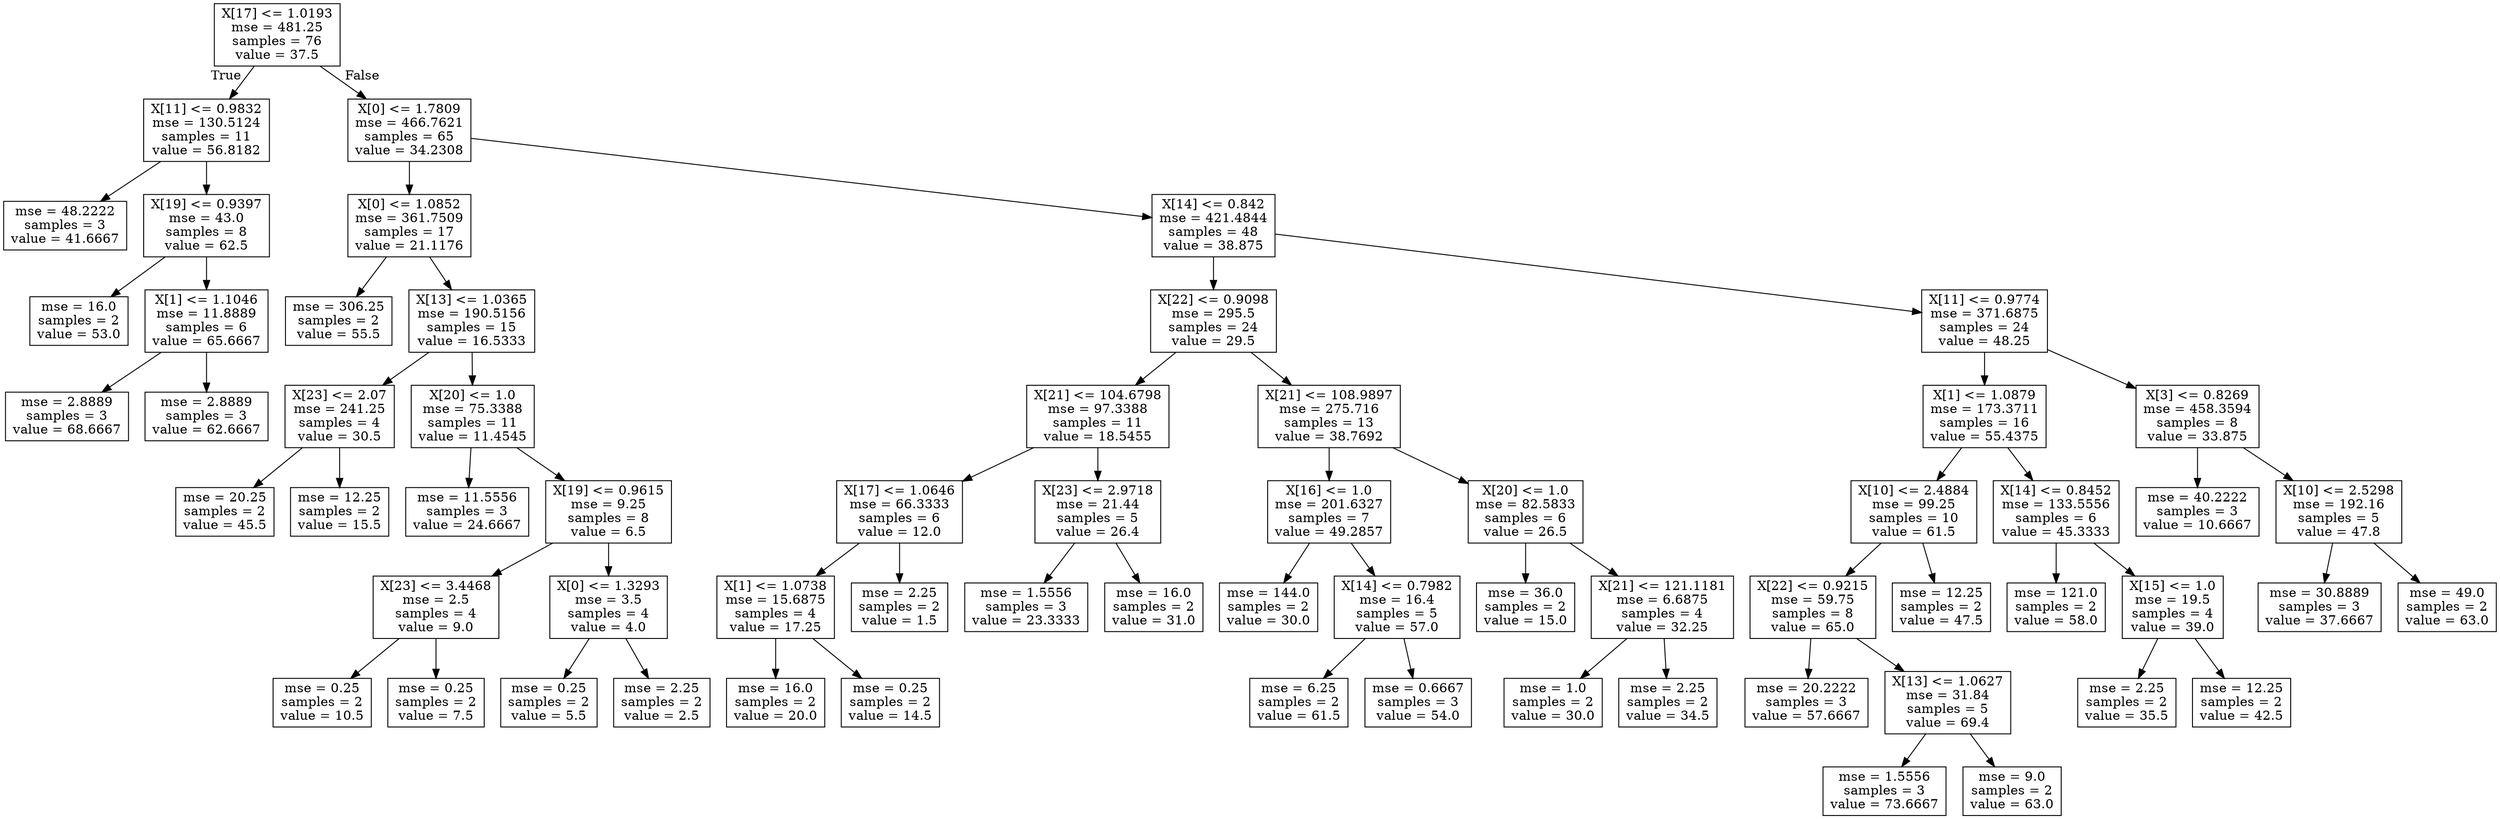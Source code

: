 digraph Tree {
node [shape=box] ;
0 [label="X[17] <= 1.0193\nmse = 481.25\nsamples = 76\nvalue = 37.5"] ;
1 [label="X[11] <= 0.9832\nmse = 130.5124\nsamples = 11\nvalue = 56.8182"] ;
0 -> 1 [labeldistance=2.5, labelangle=45, headlabel="True"] ;
2 [label="mse = 48.2222\nsamples = 3\nvalue = 41.6667"] ;
1 -> 2 ;
3 [label="X[19] <= 0.9397\nmse = 43.0\nsamples = 8\nvalue = 62.5"] ;
1 -> 3 ;
4 [label="mse = 16.0\nsamples = 2\nvalue = 53.0"] ;
3 -> 4 ;
5 [label="X[1] <= 1.1046\nmse = 11.8889\nsamples = 6\nvalue = 65.6667"] ;
3 -> 5 ;
6 [label="mse = 2.8889\nsamples = 3\nvalue = 68.6667"] ;
5 -> 6 ;
7 [label="mse = 2.8889\nsamples = 3\nvalue = 62.6667"] ;
5 -> 7 ;
8 [label="X[0] <= 1.7809\nmse = 466.7621\nsamples = 65\nvalue = 34.2308"] ;
0 -> 8 [labeldistance=2.5, labelangle=-45, headlabel="False"] ;
9 [label="X[0] <= 1.0852\nmse = 361.7509\nsamples = 17\nvalue = 21.1176"] ;
8 -> 9 ;
10 [label="mse = 306.25\nsamples = 2\nvalue = 55.5"] ;
9 -> 10 ;
11 [label="X[13] <= 1.0365\nmse = 190.5156\nsamples = 15\nvalue = 16.5333"] ;
9 -> 11 ;
12 [label="X[23] <= 2.07\nmse = 241.25\nsamples = 4\nvalue = 30.5"] ;
11 -> 12 ;
13 [label="mse = 20.25\nsamples = 2\nvalue = 45.5"] ;
12 -> 13 ;
14 [label="mse = 12.25\nsamples = 2\nvalue = 15.5"] ;
12 -> 14 ;
15 [label="X[20] <= 1.0\nmse = 75.3388\nsamples = 11\nvalue = 11.4545"] ;
11 -> 15 ;
16 [label="mse = 11.5556\nsamples = 3\nvalue = 24.6667"] ;
15 -> 16 ;
17 [label="X[19] <= 0.9615\nmse = 9.25\nsamples = 8\nvalue = 6.5"] ;
15 -> 17 ;
18 [label="X[23] <= 3.4468\nmse = 2.5\nsamples = 4\nvalue = 9.0"] ;
17 -> 18 ;
19 [label="mse = 0.25\nsamples = 2\nvalue = 10.5"] ;
18 -> 19 ;
20 [label="mse = 0.25\nsamples = 2\nvalue = 7.5"] ;
18 -> 20 ;
21 [label="X[0] <= 1.3293\nmse = 3.5\nsamples = 4\nvalue = 4.0"] ;
17 -> 21 ;
22 [label="mse = 0.25\nsamples = 2\nvalue = 5.5"] ;
21 -> 22 ;
23 [label="mse = 2.25\nsamples = 2\nvalue = 2.5"] ;
21 -> 23 ;
24 [label="X[14] <= 0.842\nmse = 421.4844\nsamples = 48\nvalue = 38.875"] ;
8 -> 24 ;
25 [label="X[22] <= 0.9098\nmse = 295.5\nsamples = 24\nvalue = 29.5"] ;
24 -> 25 ;
26 [label="X[21] <= 104.6798\nmse = 97.3388\nsamples = 11\nvalue = 18.5455"] ;
25 -> 26 ;
27 [label="X[17] <= 1.0646\nmse = 66.3333\nsamples = 6\nvalue = 12.0"] ;
26 -> 27 ;
28 [label="X[1] <= 1.0738\nmse = 15.6875\nsamples = 4\nvalue = 17.25"] ;
27 -> 28 ;
29 [label="mse = 16.0\nsamples = 2\nvalue = 20.0"] ;
28 -> 29 ;
30 [label="mse = 0.25\nsamples = 2\nvalue = 14.5"] ;
28 -> 30 ;
31 [label="mse = 2.25\nsamples = 2\nvalue = 1.5"] ;
27 -> 31 ;
32 [label="X[23] <= 2.9718\nmse = 21.44\nsamples = 5\nvalue = 26.4"] ;
26 -> 32 ;
33 [label="mse = 1.5556\nsamples = 3\nvalue = 23.3333"] ;
32 -> 33 ;
34 [label="mse = 16.0\nsamples = 2\nvalue = 31.0"] ;
32 -> 34 ;
35 [label="X[21] <= 108.9897\nmse = 275.716\nsamples = 13\nvalue = 38.7692"] ;
25 -> 35 ;
36 [label="X[16] <= 1.0\nmse = 201.6327\nsamples = 7\nvalue = 49.2857"] ;
35 -> 36 ;
37 [label="mse = 144.0\nsamples = 2\nvalue = 30.0"] ;
36 -> 37 ;
38 [label="X[14] <= 0.7982\nmse = 16.4\nsamples = 5\nvalue = 57.0"] ;
36 -> 38 ;
39 [label="mse = 6.25\nsamples = 2\nvalue = 61.5"] ;
38 -> 39 ;
40 [label="mse = 0.6667\nsamples = 3\nvalue = 54.0"] ;
38 -> 40 ;
41 [label="X[20] <= 1.0\nmse = 82.5833\nsamples = 6\nvalue = 26.5"] ;
35 -> 41 ;
42 [label="mse = 36.0\nsamples = 2\nvalue = 15.0"] ;
41 -> 42 ;
43 [label="X[21] <= 121.1181\nmse = 6.6875\nsamples = 4\nvalue = 32.25"] ;
41 -> 43 ;
44 [label="mse = 1.0\nsamples = 2\nvalue = 30.0"] ;
43 -> 44 ;
45 [label="mse = 2.25\nsamples = 2\nvalue = 34.5"] ;
43 -> 45 ;
46 [label="X[11] <= 0.9774\nmse = 371.6875\nsamples = 24\nvalue = 48.25"] ;
24 -> 46 ;
47 [label="X[1] <= 1.0879\nmse = 173.3711\nsamples = 16\nvalue = 55.4375"] ;
46 -> 47 ;
48 [label="X[10] <= 2.4884\nmse = 99.25\nsamples = 10\nvalue = 61.5"] ;
47 -> 48 ;
49 [label="X[22] <= 0.9215\nmse = 59.75\nsamples = 8\nvalue = 65.0"] ;
48 -> 49 ;
50 [label="mse = 20.2222\nsamples = 3\nvalue = 57.6667"] ;
49 -> 50 ;
51 [label="X[13] <= 1.0627\nmse = 31.84\nsamples = 5\nvalue = 69.4"] ;
49 -> 51 ;
52 [label="mse = 1.5556\nsamples = 3\nvalue = 73.6667"] ;
51 -> 52 ;
53 [label="mse = 9.0\nsamples = 2\nvalue = 63.0"] ;
51 -> 53 ;
54 [label="mse = 12.25\nsamples = 2\nvalue = 47.5"] ;
48 -> 54 ;
55 [label="X[14] <= 0.8452\nmse = 133.5556\nsamples = 6\nvalue = 45.3333"] ;
47 -> 55 ;
56 [label="mse = 121.0\nsamples = 2\nvalue = 58.0"] ;
55 -> 56 ;
57 [label="X[15] <= 1.0\nmse = 19.5\nsamples = 4\nvalue = 39.0"] ;
55 -> 57 ;
58 [label="mse = 2.25\nsamples = 2\nvalue = 35.5"] ;
57 -> 58 ;
59 [label="mse = 12.25\nsamples = 2\nvalue = 42.5"] ;
57 -> 59 ;
60 [label="X[3] <= 0.8269\nmse = 458.3594\nsamples = 8\nvalue = 33.875"] ;
46 -> 60 ;
61 [label="mse = 40.2222\nsamples = 3\nvalue = 10.6667"] ;
60 -> 61 ;
62 [label="X[10] <= 2.5298\nmse = 192.16\nsamples = 5\nvalue = 47.8"] ;
60 -> 62 ;
63 [label="mse = 30.8889\nsamples = 3\nvalue = 37.6667"] ;
62 -> 63 ;
64 [label="mse = 49.0\nsamples = 2\nvalue = 63.0"] ;
62 -> 64 ;
}